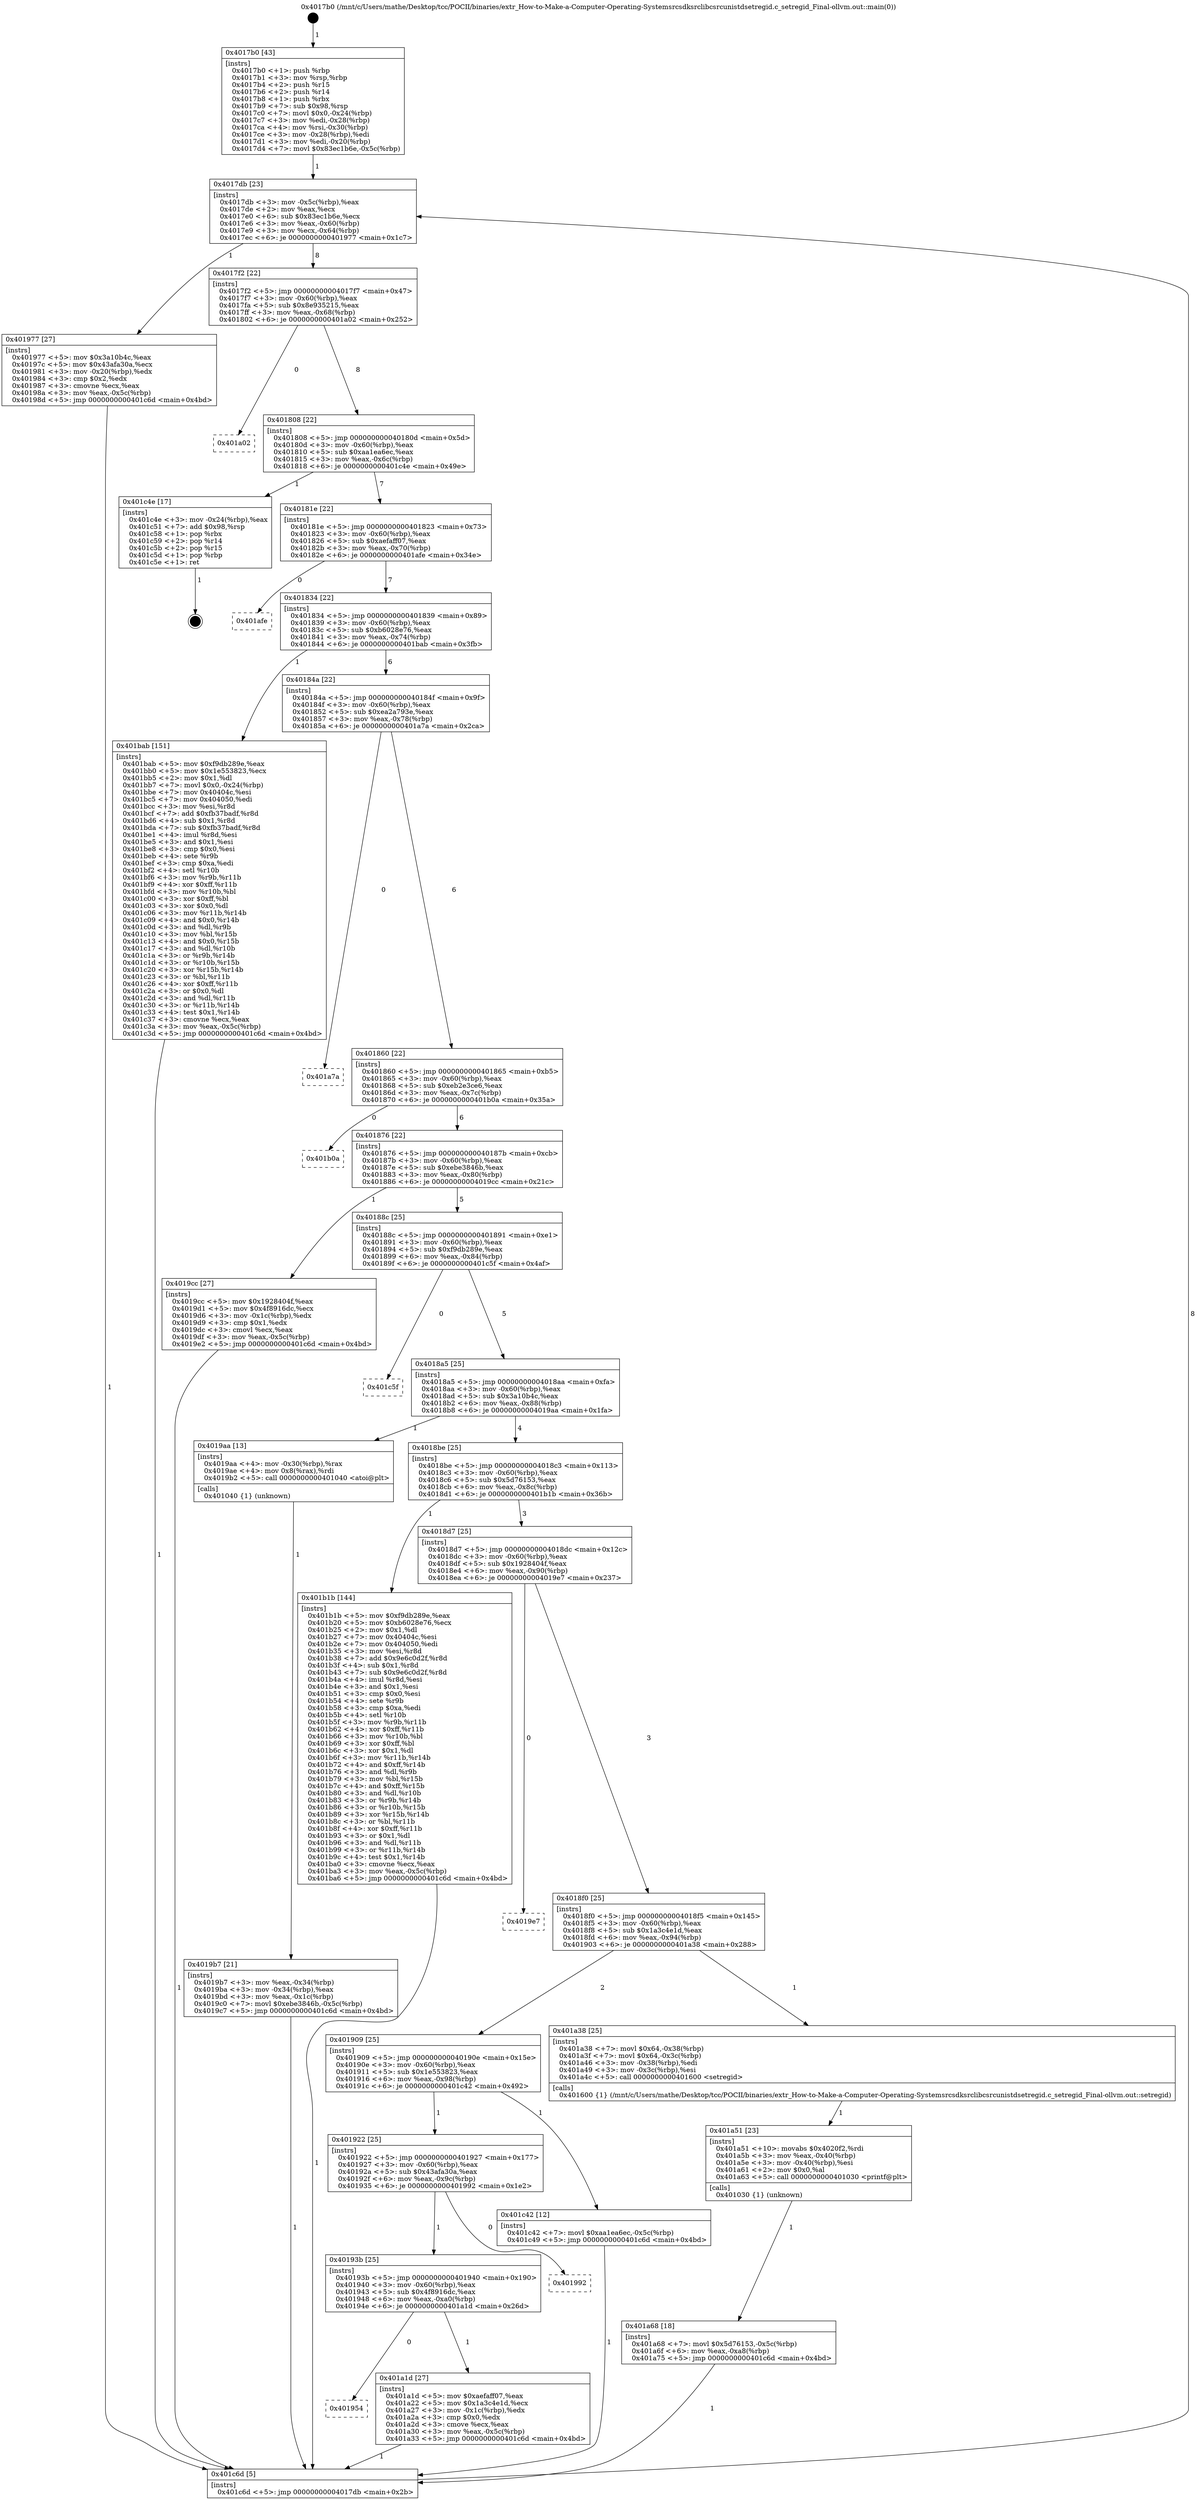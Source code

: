 digraph "0x4017b0" {
  label = "0x4017b0 (/mnt/c/Users/mathe/Desktop/tcc/POCII/binaries/extr_How-to-Make-a-Computer-Operating-Systemsrcsdksrclibcsrcunistdsetregid.c_setregid_Final-ollvm.out::main(0))"
  labelloc = "t"
  node[shape=record]

  Entry [label="",width=0.3,height=0.3,shape=circle,fillcolor=black,style=filled]
  "0x4017db" [label="{
     0x4017db [23]\l
     | [instrs]\l
     &nbsp;&nbsp;0x4017db \<+3\>: mov -0x5c(%rbp),%eax\l
     &nbsp;&nbsp;0x4017de \<+2\>: mov %eax,%ecx\l
     &nbsp;&nbsp;0x4017e0 \<+6\>: sub $0x83ec1b6e,%ecx\l
     &nbsp;&nbsp;0x4017e6 \<+3\>: mov %eax,-0x60(%rbp)\l
     &nbsp;&nbsp;0x4017e9 \<+3\>: mov %ecx,-0x64(%rbp)\l
     &nbsp;&nbsp;0x4017ec \<+6\>: je 0000000000401977 \<main+0x1c7\>\l
  }"]
  "0x401977" [label="{
     0x401977 [27]\l
     | [instrs]\l
     &nbsp;&nbsp;0x401977 \<+5\>: mov $0x3a10b4c,%eax\l
     &nbsp;&nbsp;0x40197c \<+5\>: mov $0x43afa30a,%ecx\l
     &nbsp;&nbsp;0x401981 \<+3\>: mov -0x20(%rbp),%edx\l
     &nbsp;&nbsp;0x401984 \<+3\>: cmp $0x2,%edx\l
     &nbsp;&nbsp;0x401987 \<+3\>: cmovne %ecx,%eax\l
     &nbsp;&nbsp;0x40198a \<+3\>: mov %eax,-0x5c(%rbp)\l
     &nbsp;&nbsp;0x40198d \<+5\>: jmp 0000000000401c6d \<main+0x4bd\>\l
  }"]
  "0x4017f2" [label="{
     0x4017f2 [22]\l
     | [instrs]\l
     &nbsp;&nbsp;0x4017f2 \<+5\>: jmp 00000000004017f7 \<main+0x47\>\l
     &nbsp;&nbsp;0x4017f7 \<+3\>: mov -0x60(%rbp),%eax\l
     &nbsp;&nbsp;0x4017fa \<+5\>: sub $0x8e935215,%eax\l
     &nbsp;&nbsp;0x4017ff \<+3\>: mov %eax,-0x68(%rbp)\l
     &nbsp;&nbsp;0x401802 \<+6\>: je 0000000000401a02 \<main+0x252\>\l
  }"]
  "0x401c6d" [label="{
     0x401c6d [5]\l
     | [instrs]\l
     &nbsp;&nbsp;0x401c6d \<+5\>: jmp 00000000004017db \<main+0x2b\>\l
  }"]
  "0x4017b0" [label="{
     0x4017b0 [43]\l
     | [instrs]\l
     &nbsp;&nbsp;0x4017b0 \<+1\>: push %rbp\l
     &nbsp;&nbsp;0x4017b1 \<+3\>: mov %rsp,%rbp\l
     &nbsp;&nbsp;0x4017b4 \<+2\>: push %r15\l
     &nbsp;&nbsp;0x4017b6 \<+2\>: push %r14\l
     &nbsp;&nbsp;0x4017b8 \<+1\>: push %rbx\l
     &nbsp;&nbsp;0x4017b9 \<+7\>: sub $0x98,%rsp\l
     &nbsp;&nbsp;0x4017c0 \<+7\>: movl $0x0,-0x24(%rbp)\l
     &nbsp;&nbsp;0x4017c7 \<+3\>: mov %edi,-0x28(%rbp)\l
     &nbsp;&nbsp;0x4017ca \<+4\>: mov %rsi,-0x30(%rbp)\l
     &nbsp;&nbsp;0x4017ce \<+3\>: mov -0x28(%rbp),%edi\l
     &nbsp;&nbsp;0x4017d1 \<+3\>: mov %edi,-0x20(%rbp)\l
     &nbsp;&nbsp;0x4017d4 \<+7\>: movl $0x83ec1b6e,-0x5c(%rbp)\l
  }"]
  Exit [label="",width=0.3,height=0.3,shape=circle,fillcolor=black,style=filled,peripheries=2]
  "0x401a02" [label="{
     0x401a02\l
  }", style=dashed]
  "0x401808" [label="{
     0x401808 [22]\l
     | [instrs]\l
     &nbsp;&nbsp;0x401808 \<+5\>: jmp 000000000040180d \<main+0x5d\>\l
     &nbsp;&nbsp;0x40180d \<+3\>: mov -0x60(%rbp),%eax\l
     &nbsp;&nbsp;0x401810 \<+5\>: sub $0xaa1ea6ec,%eax\l
     &nbsp;&nbsp;0x401815 \<+3\>: mov %eax,-0x6c(%rbp)\l
     &nbsp;&nbsp;0x401818 \<+6\>: je 0000000000401c4e \<main+0x49e\>\l
  }"]
  "0x401a68" [label="{
     0x401a68 [18]\l
     | [instrs]\l
     &nbsp;&nbsp;0x401a68 \<+7\>: movl $0x5d76153,-0x5c(%rbp)\l
     &nbsp;&nbsp;0x401a6f \<+6\>: mov %eax,-0xa8(%rbp)\l
     &nbsp;&nbsp;0x401a75 \<+5\>: jmp 0000000000401c6d \<main+0x4bd\>\l
  }"]
  "0x401c4e" [label="{
     0x401c4e [17]\l
     | [instrs]\l
     &nbsp;&nbsp;0x401c4e \<+3\>: mov -0x24(%rbp),%eax\l
     &nbsp;&nbsp;0x401c51 \<+7\>: add $0x98,%rsp\l
     &nbsp;&nbsp;0x401c58 \<+1\>: pop %rbx\l
     &nbsp;&nbsp;0x401c59 \<+2\>: pop %r14\l
     &nbsp;&nbsp;0x401c5b \<+2\>: pop %r15\l
     &nbsp;&nbsp;0x401c5d \<+1\>: pop %rbp\l
     &nbsp;&nbsp;0x401c5e \<+1\>: ret\l
  }"]
  "0x40181e" [label="{
     0x40181e [22]\l
     | [instrs]\l
     &nbsp;&nbsp;0x40181e \<+5\>: jmp 0000000000401823 \<main+0x73\>\l
     &nbsp;&nbsp;0x401823 \<+3\>: mov -0x60(%rbp),%eax\l
     &nbsp;&nbsp;0x401826 \<+5\>: sub $0xaefaff07,%eax\l
     &nbsp;&nbsp;0x40182b \<+3\>: mov %eax,-0x70(%rbp)\l
     &nbsp;&nbsp;0x40182e \<+6\>: je 0000000000401afe \<main+0x34e\>\l
  }"]
  "0x401a51" [label="{
     0x401a51 [23]\l
     | [instrs]\l
     &nbsp;&nbsp;0x401a51 \<+10\>: movabs $0x4020f2,%rdi\l
     &nbsp;&nbsp;0x401a5b \<+3\>: mov %eax,-0x40(%rbp)\l
     &nbsp;&nbsp;0x401a5e \<+3\>: mov -0x40(%rbp),%esi\l
     &nbsp;&nbsp;0x401a61 \<+2\>: mov $0x0,%al\l
     &nbsp;&nbsp;0x401a63 \<+5\>: call 0000000000401030 \<printf@plt\>\l
     | [calls]\l
     &nbsp;&nbsp;0x401030 \{1\} (unknown)\l
  }"]
  "0x401afe" [label="{
     0x401afe\l
  }", style=dashed]
  "0x401834" [label="{
     0x401834 [22]\l
     | [instrs]\l
     &nbsp;&nbsp;0x401834 \<+5\>: jmp 0000000000401839 \<main+0x89\>\l
     &nbsp;&nbsp;0x401839 \<+3\>: mov -0x60(%rbp),%eax\l
     &nbsp;&nbsp;0x40183c \<+5\>: sub $0xb6028e76,%eax\l
     &nbsp;&nbsp;0x401841 \<+3\>: mov %eax,-0x74(%rbp)\l
     &nbsp;&nbsp;0x401844 \<+6\>: je 0000000000401bab \<main+0x3fb\>\l
  }"]
  "0x401954" [label="{
     0x401954\l
  }", style=dashed]
  "0x401bab" [label="{
     0x401bab [151]\l
     | [instrs]\l
     &nbsp;&nbsp;0x401bab \<+5\>: mov $0xf9db289e,%eax\l
     &nbsp;&nbsp;0x401bb0 \<+5\>: mov $0x1e553823,%ecx\l
     &nbsp;&nbsp;0x401bb5 \<+2\>: mov $0x1,%dl\l
     &nbsp;&nbsp;0x401bb7 \<+7\>: movl $0x0,-0x24(%rbp)\l
     &nbsp;&nbsp;0x401bbe \<+7\>: mov 0x40404c,%esi\l
     &nbsp;&nbsp;0x401bc5 \<+7\>: mov 0x404050,%edi\l
     &nbsp;&nbsp;0x401bcc \<+3\>: mov %esi,%r8d\l
     &nbsp;&nbsp;0x401bcf \<+7\>: add $0xfb37badf,%r8d\l
     &nbsp;&nbsp;0x401bd6 \<+4\>: sub $0x1,%r8d\l
     &nbsp;&nbsp;0x401bda \<+7\>: sub $0xfb37badf,%r8d\l
     &nbsp;&nbsp;0x401be1 \<+4\>: imul %r8d,%esi\l
     &nbsp;&nbsp;0x401be5 \<+3\>: and $0x1,%esi\l
     &nbsp;&nbsp;0x401be8 \<+3\>: cmp $0x0,%esi\l
     &nbsp;&nbsp;0x401beb \<+4\>: sete %r9b\l
     &nbsp;&nbsp;0x401bef \<+3\>: cmp $0xa,%edi\l
     &nbsp;&nbsp;0x401bf2 \<+4\>: setl %r10b\l
     &nbsp;&nbsp;0x401bf6 \<+3\>: mov %r9b,%r11b\l
     &nbsp;&nbsp;0x401bf9 \<+4\>: xor $0xff,%r11b\l
     &nbsp;&nbsp;0x401bfd \<+3\>: mov %r10b,%bl\l
     &nbsp;&nbsp;0x401c00 \<+3\>: xor $0xff,%bl\l
     &nbsp;&nbsp;0x401c03 \<+3\>: xor $0x0,%dl\l
     &nbsp;&nbsp;0x401c06 \<+3\>: mov %r11b,%r14b\l
     &nbsp;&nbsp;0x401c09 \<+4\>: and $0x0,%r14b\l
     &nbsp;&nbsp;0x401c0d \<+3\>: and %dl,%r9b\l
     &nbsp;&nbsp;0x401c10 \<+3\>: mov %bl,%r15b\l
     &nbsp;&nbsp;0x401c13 \<+4\>: and $0x0,%r15b\l
     &nbsp;&nbsp;0x401c17 \<+3\>: and %dl,%r10b\l
     &nbsp;&nbsp;0x401c1a \<+3\>: or %r9b,%r14b\l
     &nbsp;&nbsp;0x401c1d \<+3\>: or %r10b,%r15b\l
     &nbsp;&nbsp;0x401c20 \<+3\>: xor %r15b,%r14b\l
     &nbsp;&nbsp;0x401c23 \<+3\>: or %bl,%r11b\l
     &nbsp;&nbsp;0x401c26 \<+4\>: xor $0xff,%r11b\l
     &nbsp;&nbsp;0x401c2a \<+3\>: or $0x0,%dl\l
     &nbsp;&nbsp;0x401c2d \<+3\>: and %dl,%r11b\l
     &nbsp;&nbsp;0x401c30 \<+3\>: or %r11b,%r14b\l
     &nbsp;&nbsp;0x401c33 \<+4\>: test $0x1,%r14b\l
     &nbsp;&nbsp;0x401c37 \<+3\>: cmovne %ecx,%eax\l
     &nbsp;&nbsp;0x401c3a \<+3\>: mov %eax,-0x5c(%rbp)\l
     &nbsp;&nbsp;0x401c3d \<+5\>: jmp 0000000000401c6d \<main+0x4bd\>\l
  }"]
  "0x40184a" [label="{
     0x40184a [22]\l
     | [instrs]\l
     &nbsp;&nbsp;0x40184a \<+5\>: jmp 000000000040184f \<main+0x9f\>\l
     &nbsp;&nbsp;0x40184f \<+3\>: mov -0x60(%rbp),%eax\l
     &nbsp;&nbsp;0x401852 \<+5\>: sub $0xea2a793e,%eax\l
     &nbsp;&nbsp;0x401857 \<+3\>: mov %eax,-0x78(%rbp)\l
     &nbsp;&nbsp;0x40185a \<+6\>: je 0000000000401a7a \<main+0x2ca\>\l
  }"]
  "0x401a1d" [label="{
     0x401a1d [27]\l
     | [instrs]\l
     &nbsp;&nbsp;0x401a1d \<+5\>: mov $0xaefaff07,%eax\l
     &nbsp;&nbsp;0x401a22 \<+5\>: mov $0x1a3c4e1d,%ecx\l
     &nbsp;&nbsp;0x401a27 \<+3\>: mov -0x1c(%rbp),%edx\l
     &nbsp;&nbsp;0x401a2a \<+3\>: cmp $0x0,%edx\l
     &nbsp;&nbsp;0x401a2d \<+3\>: cmove %ecx,%eax\l
     &nbsp;&nbsp;0x401a30 \<+3\>: mov %eax,-0x5c(%rbp)\l
     &nbsp;&nbsp;0x401a33 \<+5\>: jmp 0000000000401c6d \<main+0x4bd\>\l
  }"]
  "0x401a7a" [label="{
     0x401a7a\l
  }", style=dashed]
  "0x401860" [label="{
     0x401860 [22]\l
     | [instrs]\l
     &nbsp;&nbsp;0x401860 \<+5\>: jmp 0000000000401865 \<main+0xb5\>\l
     &nbsp;&nbsp;0x401865 \<+3\>: mov -0x60(%rbp),%eax\l
     &nbsp;&nbsp;0x401868 \<+5\>: sub $0xeb2e3ce6,%eax\l
     &nbsp;&nbsp;0x40186d \<+3\>: mov %eax,-0x7c(%rbp)\l
     &nbsp;&nbsp;0x401870 \<+6\>: je 0000000000401b0a \<main+0x35a\>\l
  }"]
  "0x40193b" [label="{
     0x40193b [25]\l
     | [instrs]\l
     &nbsp;&nbsp;0x40193b \<+5\>: jmp 0000000000401940 \<main+0x190\>\l
     &nbsp;&nbsp;0x401940 \<+3\>: mov -0x60(%rbp),%eax\l
     &nbsp;&nbsp;0x401943 \<+5\>: sub $0x4f8916dc,%eax\l
     &nbsp;&nbsp;0x401948 \<+6\>: mov %eax,-0xa0(%rbp)\l
     &nbsp;&nbsp;0x40194e \<+6\>: je 0000000000401a1d \<main+0x26d\>\l
  }"]
  "0x401b0a" [label="{
     0x401b0a\l
  }", style=dashed]
  "0x401876" [label="{
     0x401876 [22]\l
     | [instrs]\l
     &nbsp;&nbsp;0x401876 \<+5\>: jmp 000000000040187b \<main+0xcb\>\l
     &nbsp;&nbsp;0x40187b \<+3\>: mov -0x60(%rbp),%eax\l
     &nbsp;&nbsp;0x40187e \<+5\>: sub $0xebe3846b,%eax\l
     &nbsp;&nbsp;0x401883 \<+3\>: mov %eax,-0x80(%rbp)\l
     &nbsp;&nbsp;0x401886 \<+6\>: je 00000000004019cc \<main+0x21c\>\l
  }"]
  "0x401992" [label="{
     0x401992\l
  }", style=dashed]
  "0x4019cc" [label="{
     0x4019cc [27]\l
     | [instrs]\l
     &nbsp;&nbsp;0x4019cc \<+5\>: mov $0x1928404f,%eax\l
     &nbsp;&nbsp;0x4019d1 \<+5\>: mov $0x4f8916dc,%ecx\l
     &nbsp;&nbsp;0x4019d6 \<+3\>: mov -0x1c(%rbp),%edx\l
     &nbsp;&nbsp;0x4019d9 \<+3\>: cmp $0x1,%edx\l
     &nbsp;&nbsp;0x4019dc \<+3\>: cmovl %ecx,%eax\l
     &nbsp;&nbsp;0x4019df \<+3\>: mov %eax,-0x5c(%rbp)\l
     &nbsp;&nbsp;0x4019e2 \<+5\>: jmp 0000000000401c6d \<main+0x4bd\>\l
  }"]
  "0x40188c" [label="{
     0x40188c [25]\l
     | [instrs]\l
     &nbsp;&nbsp;0x40188c \<+5\>: jmp 0000000000401891 \<main+0xe1\>\l
     &nbsp;&nbsp;0x401891 \<+3\>: mov -0x60(%rbp),%eax\l
     &nbsp;&nbsp;0x401894 \<+5\>: sub $0xf9db289e,%eax\l
     &nbsp;&nbsp;0x401899 \<+6\>: mov %eax,-0x84(%rbp)\l
     &nbsp;&nbsp;0x40189f \<+6\>: je 0000000000401c5f \<main+0x4af\>\l
  }"]
  "0x401922" [label="{
     0x401922 [25]\l
     | [instrs]\l
     &nbsp;&nbsp;0x401922 \<+5\>: jmp 0000000000401927 \<main+0x177\>\l
     &nbsp;&nbsp;0x401927 \<+3\>: mov -0x60(%rbp),%eax\l
     &nbsp;&nbsp;0x40192a \<+5\>: sub $0x43afa30a,%eax\l
     &nbsp;&nbsp;0x40192f \<+6\>: mov %eax,-0x9c(%rbp)\l
     &nbsp;&nbsp;0x401935 \<+6\>: je 0000000000401992 \<main+0x1e2\>\l
  }"]
  "0x401c5f" [label="{
     0x401c5f\l
  }", style=dashed]
  "0x4018a5" [label="{
     0x4018a5 [25]\l
     | [instrs]\l
     &nbsp;&nbsp;0x4018a5 \<+5\>: jmp 00000000004018aa \<main+0xfa\>\l
     &nbsp;&nbsp;0x4018aa \<+3\>: mov -0x60(%rbp),%eax\l
     &nbsp;&nbsp;0x4018ad \<+5\>: sub $0x3a10b4c,%eax\l
     &nbsp;&nbsp;0x4018b2 \<+6\>: mov %eax,-0x88(%rbp)\l
     &nbsp;&nbsp;0x4018b8 \<+6\>: je 00000000004019aa \<main+0x1fa\>\l
  }"]
  "0x401c42" [label="{
     0x401c42 [12]\l
     | [instrs]\l
     &nbsp;&nbsp;0x401c42 \<+7\>: movl $0xaa1ea6ec,-0x5c(%rbp)\l
     &nbsp;&nbsp;0x401c49 \<+5\>: jmp 0000000000401c6d \<main+0x4bd\>\l
  }"]
  "0x4019aa" [label="{
     0x4019aa [13]\l
     | [instrs]\l
     &nbsp;&nbsp;0x4019aa \<+4\>: mov -0x30(%rbp),%rax\l
     &nbsp;&nbsp;0x4019ae \<+4\>: mov 0x8(%rax),%rdi\l
     &nbsp;&nbsp;0x4019b2 \<+5\>: call 0000000000401040 \<atoi@plt\>\l
     | [calls]\l
     &nbsp;&nbsp;0x401040 \{1\} (unknown)\l
  }"]
  "0x4018be" [label="{
     0x4018be [25]\l
     | [instrs]\l
     &nbsp;&nbsp;0x4018be \<+5\>: jmp 00000000004018c3 \<main+0x113\>\l
     &nbsp;&nbsp;0x4018c3 \<+3\>: mov -0x60(%rbp),%eax\l
     &nbsp;&nbsp;0x4018c6 \<+5\>: sub $0x5d76153,%eax\l
     &nbsp;&nbsp;0x4018cb \<+6\>: mov %eax,-0x8c(%rbp)\l
     &nbsp;&nbsp;0x4018d1 \<+6\>: je 0000000000401b1b \<main+0x36b\>\l
  }"]
  "0x4019b7" [label="{
     0x4019b7 [21]\l
     | [instrs]\l
     &nbsp;&nbsp;0x4019b7 \<+3\>: mov %eax,-0x34(%rbp)\l
     &nbsp;&nbsp;0x4019ba \<+3\>: mov -0x34(%rbp),%eax\l
     &nbsp;&nbsp;0x4019bd \<+3\>: mov %eax,-0x1c(%rbp)\l
     &nbsp;&nbsp;0x4019c0 \<+7\>: movl $0xebe3846b,-0x5c(%rbp)\l
     &nbsp;&nbsp;0x4019c7 \<+5\>: jmp 0000000000401c6d \<main+0x4bd\>\l
  }"]
  "0x401909" [label="{
     0x401909 [25]\l
     | [instrs]\l
     &nbsp;&nbsp;0x401909 \<+5\>: jmp 000000000040190e \<main+0x15e\>\l
     &nbsp;&nbsp;0x40190e \<+3\>: mov -0x60(%rbp),%eax\l
     &nbsp;&nbsp;0x401911 \<+5\>: sub $0x1e553823,%eax\l
     &nbsp;&nbsp;0x401916 \<+6\>: mov %eax,-0x98(%rbp)\l
     &nbsp;&nbsp;0x40191c \<+6\>: je 0000000000401c42 \<main+0x492\>\l
  }"]
  "0x401b1b" [label="{
     0x401b1b [144]\l
     | [instrs]\l
     &nbsp;&nbsp;0x401b1b \<+5\>: mov $0xf9db289e,%eax\l
     &nbsp;&nbsp;0x401b20 \<+5\>: mov $0xb6028e76,%ecx\l
     &nbsp;&nbsp;0x401b25 \<+2\>: mov $0x1,%dl\l
     &nbsp;&nbsp;0x401b27 \<+7\>: mov 0x40404c,%esi\l
     &nbsp;&nbsp;0x401b2e \<+7\>: mov 0x404050,%edi\l
     &nbsp;&nbsp;0x401b35 \<+3\>: mov %esi,%r8d\l
     &nbsp;&nbsp;0x401b38 \<+7\>: add $0x9e6c0d2f,%r8d\l
     &nbsp;&nbsp;0x401b3f \<+4\>: sub $0x1,%r8d\l
     &nbsp;&nbsp;0x401b43 \<+7\>: sub $0x9e6c0d2f,%r8d\l
     &nbsp;&nbsp;0x401b4a \<+4\>: imul %r8d,%esi\l
     &nbsp;&nbsp;0x401b4e \<+3\>: and $0x1,%esi\l
     &nbsp;&nbsp;0x401b51 \<+3\>: cmp $0x0,%esi\l
     &nbsp;&nbsp;0x401b54 \<+4\>: sete %r9b\l
     &nbsp;&nbsp;0x401b58 \<+3\>: cmp $0xa,%edi\l
     &nbsp;&nbsp;0x401b5b \<+4\>: setl %r10b\l
     &nbsp;&nbsp;0x401b5f \<+3\>: mov %r9b,%r11b\l
     &nbsp;&nbsp;0x401b62 \<+4\>: xor $0xff,%r11b\l
     &nbsp;&nbsp;0x401b66 \<+3\>: mov %r10b,%bl\l
     &nbsp;&nbsp;0x401b69 \<+3\>: xor $0xff,%bl\l
     &nbsp;&nbsp;0x401b6c \<+3\>: xor $0x1,%dl\l
     &nbsp;&nbsp;0x401b6f \<+3\>: mov %r11b,%r14b\l
     &nbsp;&nbsp;0x401b72 \<+4\>: and $0xff,%r14b\l
     &nbsp;&nbsp;0x401b76 \<+3\>: and %dl,%r9b\l
     &nbsp;&nbsp;0x401b79 \<+3\>: mov %bl,%r15b\l
     &nbsp;&nbsp;0x401b7c \<+4\>: and $0xff,%r15b\l
     &nbsp;&nbsp;0x401b80 \<+3\>: and %dl,%r10b\l
     &nbsp;&nbsp;0x401b83 \<+3\>: or %r9b,%r14b\l
     &nbsp;&nbsp;0x401b86 \<+3\>: or %r10b,%r15b\l
     &nbsp;&nbsp;0x401b89 \<+3\>: xor %r15b,%r14b\l
     &nbsp;&nbsp;0x401b8c \<+3\>: or %bl,%r11b\l
     &nbsp;&nbsp;0x401b8f \<+4\>: xor $0xff,%r11b\l
     &nbsp;&nbsp;0x401b93 \<+3\>: or $0x1,%dl\l
     &nbsp;&nbsp;0x401b96 \<+3\>: and %dl,%r11b\l
     &nbsp;&nbsp;0x401b99 \<+3\>: or %r11b,%r14b\l
     &nbsp;&nbsp;0x401b9c \<+4\>: test $0x1,%r14b\l
     &nbsp;&nbsp;0x401ba0 \<+3\>: cmovne %ecx,%eax\l
     &nbsp;&nbsp;0x401ba3 \<+3\>: mov %eax,-0x5c(%rbp)\l
     &nbsp;&nbsp;0x401ba6 \<+5\>: jmp 0000000000401c6d \<main+0x4bd\>\l
  }"]
  "0x4018d7" [label="{
     0x4018d7 [25]\l
     | [instrs]\l
     &nbsp;&nbsp;0x4018d7 \<+5\>: jmp 00000000004018dc \<main+0x12c\>\l
     &nbsp;&nbsp;0x4018dc \<+3\>: mov -0x60(%rbp),%eax\l
     &nbsp;&nbsp;0x4018df \<+5\>: sub $0x1928404f,%eax\l
     &nbsp;&nbsp;0x4018e4 \<+6\>: mov %eax,-0x90(%rbp)\l
     &nbsp;&nbsp;0x4018ea \<+6\>: je 00000000004019e7 \<main+0x237\>\l
  }"]
  "0x401a38" [label="{
     0x401a38 [25]\l
     | [instrs]\l
     &nbsp;&nbsp;0x401a38 \<+7\>: movl $0x64,-0x38(%rbp)\l
     &nbsp;&nbsp;0x401a3f \<+7\>: movl $0x64,-0x3c(%rbp)\l
     &nbsp;&nbsp;0x401a46 \<+3\>: mov -0x38(%rbp),%edi\l
     &nbsp;&nbsp;0x401a49 \<+3\>: mov -0x3c(%rbp),%esi\l
     &nbsp;&nbsp;0x401a4c \<+5\>: call 0000000000401600 \<setregid\>\l
     | [calls]\l
     &nbsp;&nbsp;0x401600 \{1\} (/mnt/c/Users/mathe/Desktop/tcc/POCII/binaries/extr_How-to-Make-a-Computer-Operating-Systemsrcsdksrclibcsrcunistdsetregid.c_setregid_Final-ollvm.out::setregid)\l
  }"]
  "0x4019e7" [label="{
     0x4019e7\l
  }", style=dashed]
  "0x4018f0" [label="{
     0x4018f0 [25]\l
     | [instrs]\l
     &nbsp;&nbsp;0x4018f0 \<+5\>: jmp 00000000004018f5 \<main+0x145\>\l
     &nbsp;&nbsp;0x4018f5 \<+3\>: mov -0x60(%rbp),%eax\l
     &nbsp;&nbsp;0x4018f8 \<+5\>: sub $0x1a3c4e1d,%eax\l
     &nbsp;&nbsp;0x4018fd \<+6\>: mov %eax,-0x94(%rbp)\l
     &nbsp;&nbsp;0x401903 \<+6\>: je 0000000000401a38 \<main+0x288\>\l
  }"]
  Entry -> "0x4017b0" [label=" 1"]
  "0x4017db" -> "0x401977" [label=" 1"]
  "0x4017db" -> "0x4017f2" [label=" 8"]
  "0x401977" -> "0x401c6d" [label=" 1"]
  "0x4017b0" -> "0x4017db" [label=" 1"]
  "0x401c6d" -> "0x4017db" [label=" 8"]
  "0x401c4e" -> Exit [label=" 1"]
  "0x4017f2" -> "0x401a02" [label=" 0"]
  "0x4017f2" -> "0x401808" [label=" 8"]
  "0x401c42" -> "0x401c6d" [label=" 1"]
  "0x401808" -> "0x401c4e" [label=" 1"]
  "0x401808" -> "0x40181e" [label=" 7"]
  "0x401bab" -> "0x401c6d" [label=" 1"]
  "0x40181e" -> "0x401afe" [label=" 0"]
  "0x40181e" -> "0x401834" [label=" 7"]
  "0x401b1b" -> "0x401c6d" [label=" 1"]
  "0x401834" -> "0x401bab" [label=" 1"]
  "0x401834" -> "0x40184a" [label=" 6"]
  "0x401a68" -> "0x401c6d" [label=" 1"]
  "0x40184a" -> "0x401a7a" [label=" 0"]
  "0x40184a" -> "0x401860" [label=" 6"]
  "0x401a51" -> "0x401a68" [label=" 1"]
  "0x401860" -> "0x401b0a" [label=" 0"]
  "0x401860" -> "0x401876" [label=" 6"]
  "0x401a1d" -> "0x401c6d" [label=" 1"]
  "0x401876" -> "0x4019cc" [label=" 1"]
  "0x401876" -> "0x40188c" [label=" 5"]
  "0x40193b" -> "0x401954" [label=" 0"]
  "0x40188c" -> "0x401c5f" [label=" 0"]
  "0x40188c" -> "0x4018a5" [label=" 5"]
  "0x401a38" -> "0x401a51" [label=" 1"]
  "0x4018a5" -> "0x4019aa" [label=" 1"]
  "0x4018a5" -> "0x4018be" [label=" 4"]
  "0x4019aa" -> "0x4019b7" [label=" 1"]
  "0x4019b7" -> "0x401c6d" [label=" 1"]
  "0x4019cc" -> "0x401c6d" [label=" 1"]
  "0x401922" -> "0x40193b" [label=" 1"]
  "0x4018be" -> "0x401b1b" [label=" 1"]
  "0x4018be" -> "0x4018d7" [label=" 3"]
  "0x40193b" -> "0x401a1d" [label=" 1"]
  "0x4018d7" -> "0x4019e7" [label=" 0"]
  "0x4018d7" -> "0x4018f0" [label=" 3"]
  "0x401909" -> "0x401922" [label=" 1"]
  "0x4018f0" -> "0x401a38" [label=" 1"]
  "0x4018f0" -> "0x401909" [label=" 2"]
  "0x401922" -> "0x401992" [label=" 0"]
  "0x401909" -> "0x401c42" [label=" 1"]
}
